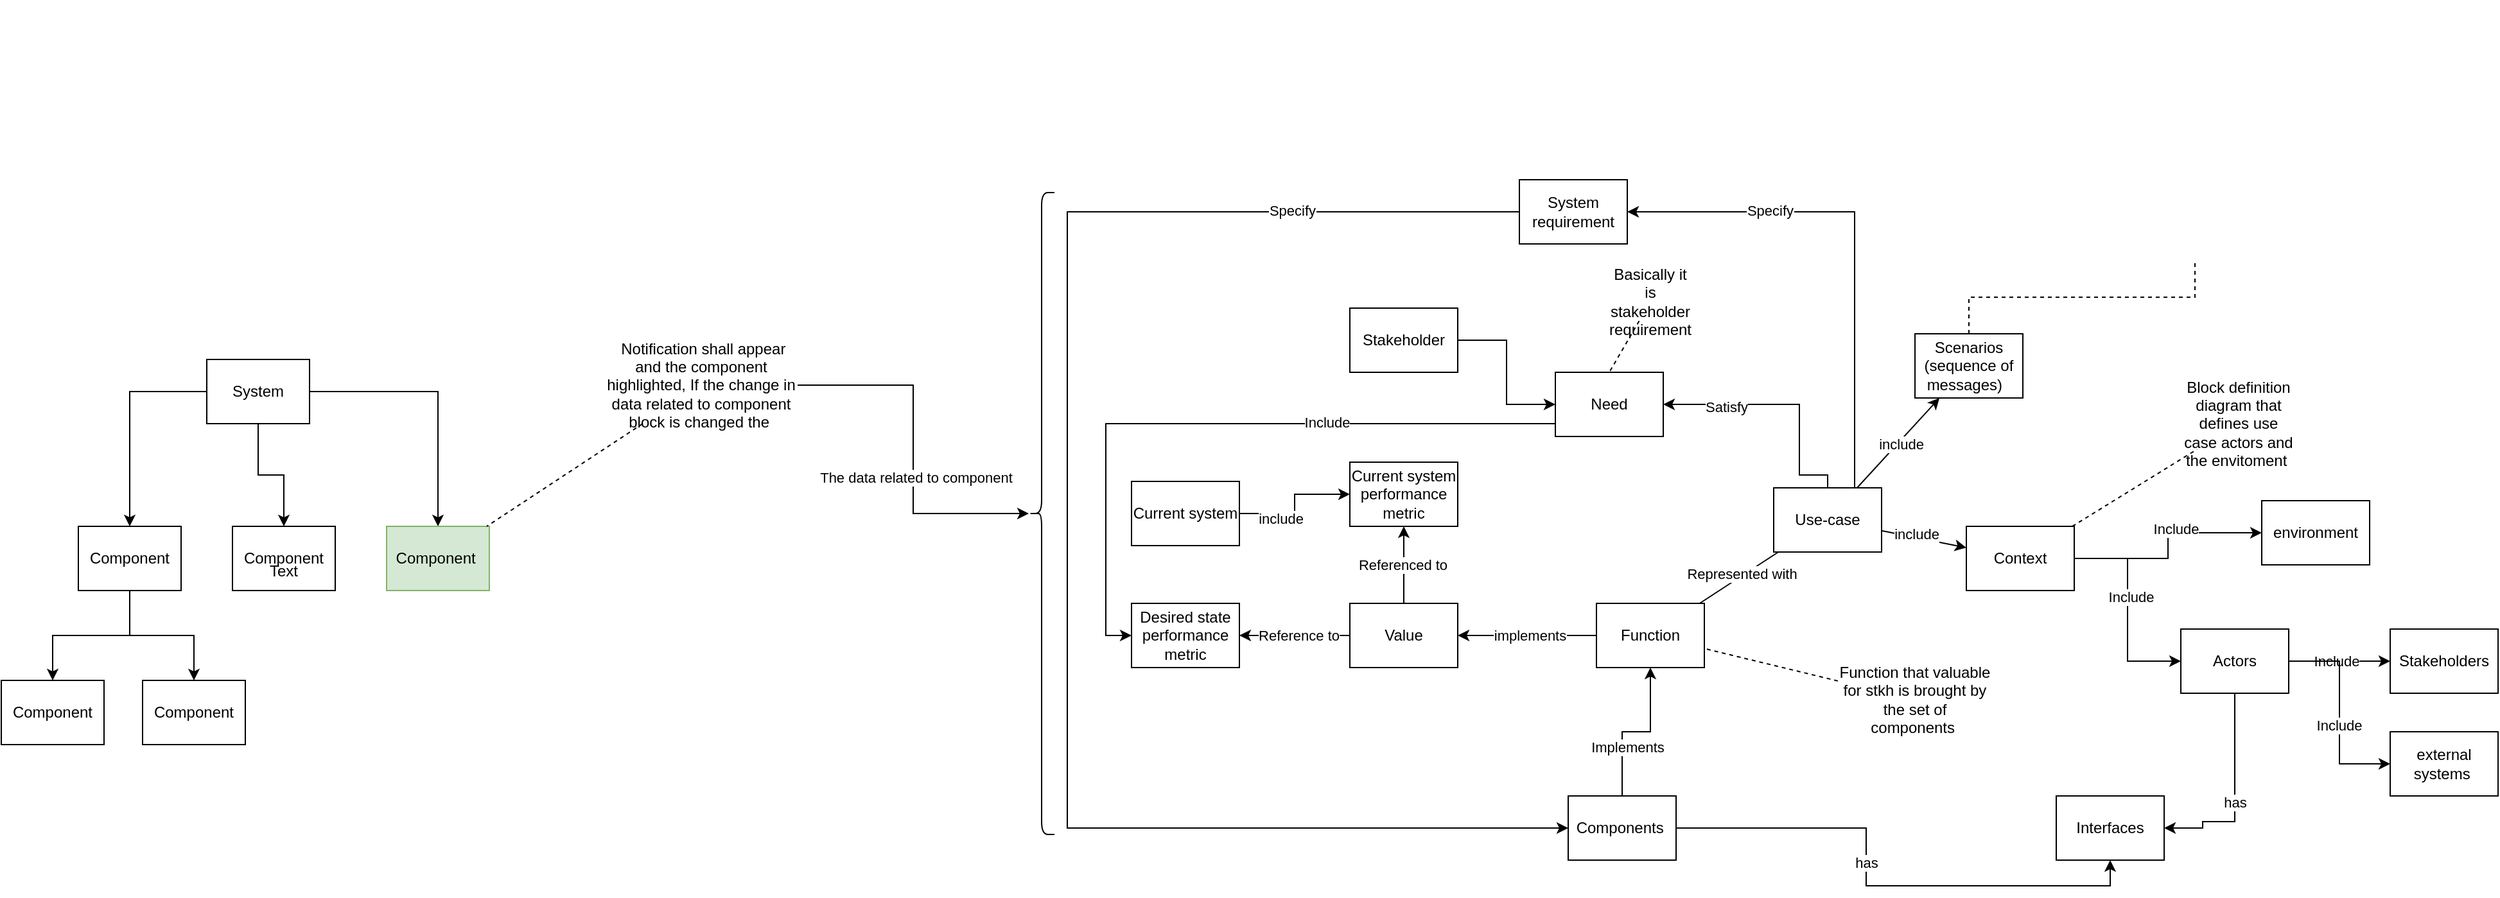 <mxfile version="24.7.7">
  <diagram name="Страница — 1" id="Klbd-RdcZkyHi-QhOAX4">
    <mxGraphModel grid="1" page="1" gridSize="10" guides="1" tooltips="1" connect="1" arrows="1" fold="1" pageScale="1" pageWidth="827" pageHeight="1169" math="0" shadow="0">
      <root>
        <mxCell id="0" />
        <mxCell id="1" parent="0" />
        <mxCell id="U6kTfNan6nYwhk2lIQms-63" style="edgeStyle=orthogonalEdgeStyle;rounded=0;orthogonalLoop=1;jettySize=auto;html=1;entryX=1;entryY=0.5;entryDx=0;entryDy=0;" edge="1" parent="1" source="U6kTfNan6nYwhk2lIQms-1" target="U6kTfNan6nYwhk2lIQms-61">
          <mxGeometry relative="1" as="geometry" />
        </mxCell>
        <mxCell id="U6kTfNan6nYwhk2lIQms-65" value="implements" style="edgeLabel;html=1;align=center;verticalAlign=middle;resizable=0;points=[];" connectable="0" vertex="1" parent="U6kTfNan6nYwhk2lIQms-63">
          <mxGeometry x="0.449" y="1" relative="1" as="geometry">
            <mxPoint x="26" y="-1" as="offset" />
          </mxGeometry>
        </mxCell>
        <mxCell id="U6kTfNan6nYwhk2lIQms-1" value="Function" style="rounded=0;whiteSpace=wrap;html=1;" vertex="1" parent="1">
          <mxGeometry x="372" y="240" width="84" height="50" as="geometry" />
        </mxCell>
        <mxCell id="U6kTfNan6nYwhk2lIQms-3" value="" style="endArrow=none;dashed=1;html=1;rounded=0;" edge="1" parent="1" source="U6kTfNan6nYwhk2lIQms-4" target="U6kTfNan6nYwhk2lIQms-1">
          <mxGeometry width="50" height="50" relative="1" as="geometry">
            <mxPoint x="540" y="310" as="sourcePoint" />
            <mxPoint x="430" y="250" as="targetPoint" />
          </mxGeometry>
        </mxCell>
        <mxCell id="U6kTfNan6nYwhk2lIQms-4" value="Function that valuable for stkh is brought by the set of components&amp;nbsp;" style="text;html=1;align=center;verticalAlign=middle;whiteSpace=wrap;rounded=0;" vertex="1" parent="1">
          <mxGeometry x="560" y="280" width="120" height="70" as="geometry" />
        </mxCell>
        <mxCell id="U6kTfNan6nYwhk2lIQms-6" value="Use-case" style="rounded=0;whiteSpace=wrap;html=1;" vertex="1" parent="1">
          <mxGeometry x="510" y="150" width="84" height="50" as="geometry" />
        </mxCell>
        <mxCell id="U6kTfNan6nYwhk2lIQms-7" value="" style="endArrow=none;html=1;rounded=0;" edge="1" parent="1" source="U6kTfNan6nYwhk2lIQms-1" target="U6kTfNan6nYwhk2lIQms-6">
          <mxGeometry width="50" height="50" relative="1" as="geometry">
            <mxPoint x="460" y="310" as="sourcePoint" />
            <mxPoint x="510" y="260" as="targetPoint" />
          </mxGeometry>
        </mxCell>
        <mxCell id="U6kTfNan6nYwhk2lIQms-46" value="Represented with" style="edgeLabel;html=1;align=center;verticalAlign=middle;resizable=0;points=[];" connectable="0" vertex="1" parent="U6kTfNan6nYwhk2lIQms-7">
          <mxGeometry x="0.099" y="2" relative="1" as="geometry">
            <mxPoint as="offset" />
          </mxGeometry>
        </mxCell>
        <mxCell id="U6kTfNan6nYwhk2lIQms-18" style="edgeStyle=orthogonalEdgeStyle;rounded=0;orthogonalLoop=1;jettySize=auto;html=1;dashed=1;endArrow=none;endFill=0;" edge="1" parent="1" source="U6kTfNan6nYwhk2lIQms-9" target="U6kTfNan6nYwhk2lIQms-17">
          <mxGeometry relative="1" as="geometry" />
        </mxCell>
        <mxCell id="U6kTfNan6nYwhk2lIQms-9" value="Scenarios (sequence of messages)&amp;nbsp;&amp;nbsp;" style="rounded=0;whiteSpace=wrap;html=1;" vertex="1" parent="1">
          <mxGeometry x="620" y="30" width="84" height="50" as="geometry" />
        </mxCell>
        <mxCell id="U6kTfNan6nYwhk2lIQms-10" value="" style="endArrow=none;html=1;rounded=0;startArrow=classic;startFill=1;" edge="1" parent="1" source="U6kTfNan6nYwhk2lIQms-9" target="U6kTfNan6nYwhk2lIQms-6">
          <mxGeometry width="50" height="50" relative="1" as="geometry">
            <mxPoint x="460" y="250" as="sourcePoint" />
            <mxPoint x="610" y="140" as="targetPoint" />
          </mxGeometry>
        </mxCell>
        <mxCell id="U6kTfNan6nYwhk2lIQms-48" value="include" style="edgeLabel;html=1;align=center;verticalAlign=middle;resizable=0;points=[];" connectable="0" vertex="1" parent="U6kTfNan6nYwhk2lIQms-10">
          <mxGeometry x="-0.006" y="2" relative="1" as="geometry">
            <mxPoint as="offset" />
          </mxGeometry>
        </mxCell>
        <mxCell id="U6kTfNan6nYwhk2lIQms-31" style="edgeStyle=orthogonalEdgeStyle;rounded=0;orthogonalLoop=1;jettySize=auto;html=1;entryX=0;entryY=0.5;entryDx=0;entryDy=0;" edge="1" parent="1" source="U6kTfNan6nYwhk2lIQms-11" target="U6kTfNan6nYwhk2lIQms-30">
          <mxGeometry relative="1" as="geometry" />
        </mxCell>
        <mxCell id="U6kTfNan6nYwhk2lIQms-32" value="Include" style="edgeLabel;html=1;align=center;verticalAlign=middle;resizable=0;points=[];" connectable="0" vertex="1" parent="U6kTfNan6nYwhk2lIQms-31">
          <mxGeometry x="0.184" y="3" relative="1" as="geometry">
            <mxPoint as="offset" />
          </mxGeometry>
        </mxCell>
        <mxCell id="U6kTfNan6nYwhk2lIQms-33" style="edgeStyle=orthogonalEdgeStyle;rounded=0;orthogonalLoop=1;jettySize=auto;html=1;entryX=0;entryY=0.5;entryDx=0;entryDy=0;" edge="1" parent="1" source="U6kTfNan6nYwhk2lIQms-11" target="U6kTfNan6nYwhk2lIQms-25">
          <mxGeometry relative="1" as="geometry" />
        </mxCell>
        <mxCell id="U6kTfNan6nYwhk2lIQms-35" value="Include" style="edgeLabel;html=1;align=center;verticalAlign=middle;resizable=0;points=[];" connectable="0" vertex="1" parent="U6kTfNan6nYwhk2lIQms-33">
          <mxGeometry x="-0.125" y="2" relative="1" as="geometry">
            <mxPoint as="offset" />
          </mxGeometry>
        </mxCell>
        <mxCell id="U6kTfNan6nYwhk2lIQms-11" value="Context" style="rounded=0;whiteSpace=wrap;html=1;" vertex="1" parent="1">
          <mxGeometry x="660" y="180" width="84" height="50" as="geometry" />
        </mxCell>
        <mxCell id="U6kTfNan6nYwhk2lIQms-12" value="" style="endArrow=classic;html=1;rounded=0;endFill=1;" edge="1" parent="1" source="U6kTfNan6nYwhk2lIQms-6" target="U6kTfNan6nYwhk2lIQms-11">
          <mxGeometry width="50" height="50" relative="1" as="geometry">
            <mxPoint x="480" y="200" as="sourcePoint" />
            <mxPoint x="530" y="150" as="targetPoint" />
          </mxGeometry>
        </mxCell>
        <mxCell id="U6kTfNan6nYwhk2lIQms-49" value="include" style="edgeLabel;html=1;align=center;verticalAlign=middle;resizable=0;points=[];" connectable="0" vertex="1" parent="U6kTfNan6nYwhk2lIQms-12">
          <mxGeometry x="-0.495" y="-1" relative="1" as="geometry">
            <mxPoint x="10" y="-2" as="offset" />
          </mxGeometry>
        </mxCell>
        <mxCell id="U6kTfNan6nYwhk2lIQms-14" value="" style="endArrow=none;html=1;rounded=0;dashed=1;" edge="1" parent="1" source="U6kTfNan6nYwhk2lIQms-11" target="U6kTfNan6nYwhk2lIQms-29">
          <mxGeometry width="50" height="50" relative="1" as="geometry">
            <mxPoint x="860" y="200" as="sourcePoint" />
            <mxPoint x="807.333" y="125" as="targetPoint" />
          </mxGeometry>
        </mxCell>
        <mxCell id="U6kTfNan6nYwhk2lIQms-17" value="" style="shape=image;verticalLabelPosition=bottom;labelBackgroundColor=default;verticalAlign=top;aspect=fixed;imageAspect=0;image=https://agilemodeling.com/wp-content/uploads/2023/04/sequenceDiagramTranscripts.jpg;" vertex="1" parent="1">
          <mxGeometry x="660" y="-230" width="356" height="203" as="geometry" />
        </mxCell>
        <mxCell id="U6kTfNan6nYwhk2lIQms-23" value="Interfaces" style="rounded=0;whiteSpace=wrap;html=1;" vertex="1" parent="1">
          <mxGeometry x="730" y="390" width="84" height="50" as="geometry" />
        </mxCell>
        <mxCell id="U6kTfNan6nYwhk2lIQms-37" value="" style="edgeStyle=orthogonalEdgeStyle;rounded=0;orthogonalLoop=1;jettySize=auto;html=1;" edge="1" parent="1" source="U6kTfNan6nYwhk2lIQms-25" target="U6kTfNan6nYwhk2lIQms-36">
          <mxGeometry relative="1" as="geometry" />
        </mxCell>
        <mxCell id="U6kTfNan6nYwhk2lIQms-41" value="Include" style="edgeLabel;html=1;align=center;verticalAlign=middle;resizable=0;points=[];" connectable="0" vertex="1" parent="U6kTfNan6nYwhk2lIQms-37">
          <mxGeometry x="-0.068" relative="1" as="geometry">
            <mxPoint as="offset" />
          </mxGeometry>
        </mxCell>
        <mxCell id="U6kTfNan6nYwhk2lIQms-44" style="edgeStyle=orthogonalEdgeStyle;rounded=0;orthogonalLoop=1;jettySize=auto;html=1;entryX=0;entryY=0.5;entryDx=0;entryDy=0;" edge="1" parent="1" source="U6kTfNan6nYwhk2lIQms-25" target="U6kTfNan6nYwhk2lIQms-42">
          <mxGeometry relative="1" as="geometry" />
        </mxCell>
        <mxCell id="U6kTfNan6nYwhk2lIQms-45" value="Include" style="edgeLabel;html=1;align=center;verticalAlign=middle;resizable=0;points=[];" connectable="0" vertex="1" parent="U6kTfNan6nYwhk2lIQms-44">
          <mxGeometry x="0.124" y="-1" relative="1" as="geometry">
            <mxPoint as="offset" />
          </mxGeometry>
        </mxCell>
        <mxCell id="U6kTfNan6nYwhk2lIQms-25" value="Actors" style="rounded=0;whiteSpace=wrap;html=1;" vertex="1" parent="1">
          <mxGeometry x="827" y="260" width="84" height="50" as="geometry" />
        </mxCell>
        <mxCell id="U6kTfNan6nYwhk2lIQms-29" value="Block definition diagram that defines use case actors and the envitoment&amp;nbsp;" style="text;html=1;align=center;verticalAlign=middle;whiteSpace=wrap;rounded=0;" vertex="1" parent="1">
          <mxGeometry x="827" y="80" width="90" height="40" as="geometry" />
        </mxCell>
        <mxCell id="U6kTfNan6nYwhk2lIQms-30" value="environment" style="rounded=0;whiteSpace=wrap;html=1;" vertex="1" parent="1">
          <mxGeometry x="890" y="160" width="84" height="50" as="geometry" />
        </mxCell>
        <mxCell id="U6kTfNan6nYwhk2lIQms-36" value="Stakeholders" style="rounded=0;whiteSpace=wrap;html=1;" vertex="1" parent="1">
          <mxGeometry x="990" y="260" width="84" height="50" as="geometry" />
        </mxCell>
        <mxCell id="PsyuEB9qTbTy4vILeYlM-6" style="edgeStyle=orthogonalEdgeStyle;rounded=0;orthogonalLoop=1;jettySize=auto;html=1;entryX=1;entryY=0.5;entryDx=0;entryDy=0;exitX=0.5;exitY=1;exitDx=0;exitDy=0;" edge="1" parent="1" source="U6kTfNan6nYwhk2lIQms-25" target="U6kTfNan6nYwhk2lIQms-23">
          <mxGeometry relative="1" as="geometry">
            <Array as="points">
              <mxPoint x="869" y="410" />
              <mxPoint x="844" y="410" />
            </Array>
          </mxGeometry>
        </mxCell>
        <mxCell id="PsyuEB9qTbTy4vILeYlM-7" value="has" style="edgeLabel;html=1;align=center;verticalAlign=middle;resizable=0;points=[];" connectable="0" vertex="1" parent="PsyuEB9qTbTy4vILeYlM-6">
          <mxGeometry x="0.056" relative="1" as="geometry">
            <mxPoint as="offset" />
          </mxGeometry>
        </mxCell>
        <mxCell id="U6kTfNan6nYwhk2lIQms-42" value="external systems&amp;nbsp;" style="rounded=0;whiteSpace=wrap;html=1;" vertex="1" parent="1">
          <mxGeometry x="990" y="340" width="84" height="50" as="geometry" />
        </mxCell>
        <mxCell id="U6kTfNan6nYwhk2lIQms-57" style="edgeStyle=orthogonalEdgeStyle;rounded=0;orthogonalLoop=1;jettySize=auto;html=1;entryX=0;entryY=0.5;entryDx=0;entryDy=0;" edge="1" parent="1" source="U6kTfNan6nYwhk2lIQms-52" target="U6kTfNan6nYwhk2lIQms-53">
          <mxGeometry relative="1" as="geometry" />
        </mxCell>
        <mxCell id="U6kTfNan6nYwhk2lIQms-52" value="Stakeholder" style="rounded=0;whiteSpace=wrap;html=1;" vertex="1" parent="1">
          <mxGeometry x="180" y="10" width="84" height="50" as="geometry" />
        </mxCell>
        <mxCell id="U6kTfNan6nYwhk2lIQms-54" style="edgeStyle=orthogonalEdgeStyle;rounded=0;orthogonalLoop=1;jettySize=auto;html=1;entryX=0.5;entryY=0;entryDx=0;entryDy=0;startArrow=classic;startFill=1;endArrow=none;endFill=0;" edge="1" parent="1" source="U6kTfNan6nYwhk2lIQms-53" target="U6kTfNan6nYwhk2lIQms-6">
          <mxGeometry relative="1" as="geometry">
            <Array as="points">
              <mxPoint x="530" y="85" />
              <mxPoint x="530" y="140" />
            </Array>
          </mxGeometry>
        </mxCell>
        <mxCell id="U6kTfNan6nYwhk2lIQms-55" value="Satisfy" style="edgeLabel;html=1;align=center;verticalAlign=middle;resizable=0;points=[];" connectable="0" vertex="1" parent="U6kTfNan6nYwhk2lIQms-54">
          <mxGeometry x="-0.49" y="-2" relative="1" as="geometry">
            <mxPoint as="offset" />
          </mxGeometry>
        </mxCell>
        <mxCell id="U6kTfNan6nYwhk2lIQms-85" style="edgeStyle=orthogonalEdgeStyle;rounded=0;orthogonalLoop=1;jettySize=auto;html=1;entryX=0;entryY=0.5;entryDx=0;entryDy=0;" edge="1" parent="1" source="U6kTfNan6nYwhk2lIQms-53" target="U6kTfNan6nYwhk2lIQms-71">
          <mxGeometry relative="1" as="geometry">
            <Array as="points">
              <mxPoint x="-10" y="100" />
              <mxPoint x="-10" y="265" />
            </Array>
          </mxGeometry>
        </mxCell>
        <mxCell id="U6kTfNan6nYwhk2lIQms-86" value="Include" style="edgeLabel;html=1;align=center;verticalAlign=middle;resizable=0;points=[];" connectable="0" vertex="1" parent="U6kTfNan6nYwhk2lIQms-85">
          <mxGeometry x="-0.335" y="-1" relative="1" as="geometry">
            <mxPoint as="offset" />
          </mxGeometry>
        </mxCell>
        <mxCell id="U6kTfNan6nYwhk2lIQms-90" style="edgeStyle=orthogonalEdgeStyle;rounded=0;orthogonalLoop=1;jettySize=auto;html=1;entryX=1;entryY=0.5;entryDx=0;entryDy=0;exitX=0.75;exitY=0;exitDx=0;exitDy=0;" edge="1" parent="1" source="U6kTfNan6nYwhk2lIQms-6" target="U6kTfNan6nYwhk2lIQms-72">
          <mxGeometry relative="1" as="geometry">
            <Array as="points">
              <mxPoint x="573" y="-65" />
            </Array>
          </mxGeometry>
        </mxCell>
        <mxCell id="U6kTfNan6nYwhk2lIQms-91" value="Specify" style="edgeLabel;html=1;align=center;verticalAlign=middle;resizable=0;points=[];" connectable="0" vertex="1" parent="U6kTfNan6nYwhk2lIQms-90">
          <mxGeometry x="0.437" y="-1" relative="1" as="geometry">
            <mxPoint as="offset" />
          </mxGeometry>
        </mxCell>
        <mxCell id="U6kTfNan6nYwhk2lIQms-53" value="Need" style="rounded=0;whiteSpace=wrap;html=1;" vertex="1" parent="1">
          <mxGeometry x="340" y="60" width="84" height="50" as="geometry" />
        </mxCell>
        <mxCell id="U6kTfNan6nYwhk2lIQms-58" style="rounded=0;orthogonalLoop=1;jettySize=auto;html=1;entryX=0.5;entryY=0;entryDx=0;entryDy=0;dashed=1;endArrow=none;endFill=0;" edge="1" parent="1" source="U6kTfNan6nYwhk2lIQms-56" target="U6kTfNan6nYwhk2lIQms-53">
          <mxGeometry relative="1" as="geometry" />
        </mxCell>
        <mxCell id="U6kTfNan6nYwhk2lIQms-56" value="Basically it is stakeholder requirement" style="text;html=1;align=center;verticalAlign=middle;whiteSpace=wrap;rounded=0;" vertex="1" parent="1">
          <mxGeometry x="384" y="-10" width="60" height="30" as="geometry" />
        </mxCell>
        <mxCell id="U6kTfNan6nYwhk2lIQms-66" style="edgeStyle=orthogonalEdgeStyle;rounded=0;orthogonalLoop=1;jettySize=auto;html=1;entryX=0.5;entryY=1;entryDx=0;entryDy=0;" edge="1" parent="1" source="U6kTfNan6nYwhk2lIQms-61" target="U6kTfNan6nYwhk2lIQms-69">
          <mxGeometry relative="1" as="geometry">
            <mxPoint x="222" y="180" as="targetPoint" />
          </mxGeometry>
        </mxCell>
        <mxCell id="U6kTfNan6nYwhk2lIQms-67" value="Referenced to" style="edgeLabel;html=1;align=center;verticalAlign=middle;resizable=0;points=[];" connectable="0" vertex="1" parent="U6kTfNan6nYwhk2lIQms-66">
          <mxGeometry x="0.023" y="1" relative="1" as="geometry">
            <mxPoint as="offset" />
          </mxGeometry>
        </mxCell>
        <mxCell id="U6kTfNan6nYwhk2lIQms-61" value="Value" style="rounded=0;whiteSpace=wrap;html=1;" vertex="1" parent="1">
          <mxGeometry x="180" y="240" width="84" height="50" as="geometry" />
        </mxCell>
        <mxCell id="U6kTfNan6nYwhk2lIQms-69" value="Current system performance metric" style="rounded=0;whiteSpace=wrap;html=1;" vertex="1" parent="1">
          <mxGeometry x="180" y="130" width="84" height="50" as="geometry" />
        </mxCell>
        <mxCell id="U6kTfNan6nYwhk2lIQms-81" style="edgeStyle=orthogonalEdgeStyle;rounded=0;orthogonalLoop=1;jettySize=auto;html=1;entryX=0;entryY=0.5;entryDx=0;entryDy=0;startArrow=classic;startFill=1;endArrow=none;endFill=0;" edge="1" parent="1" source="U6kTfNan6nYwhk2lIQms-71" target="U6kTfNan6nYwhk2lIQms-61">
          <mxGeometry relative="1" as="geometry" />
        </mxCell>
        <mxCell id="U6kTfNan6nYwhk2lIQms-84" value="Reference to" style="edgeLabel;html=1;align=center;verticalAlign=middle;resizable=0;points=[];" connectable="0" vertex="1" parent="U6kTfNan6nYwhk2lIQms-81">
          <mxGeometry x="-0.49" relative="1" as="geometry">
            <mxPoint x="24" as="offset" />
          </mxGeometry>
        </mxCell>
        <mxCell id="U6kTfNan6nYwhk2lIQms-71" value="Desired state performance metric" style="rounded=0;whiteSpace=wrap;html=1;" vertex="1" parent="1">
          <mxGeometry x="10" y="240" width="84" height="50" as="geometry" />
        </mxCell>
        <mxCell id="U6kTfNan6nYwhk2lIQms-92" style="edgeStyle=orthogonalEdgeStyle;rounded=0;orthogonalLoop=1;jettySize=auto;html=1;entryX=0;entryY=0.5;entryDx=0;entryDy=0;" edge="1" parent="1" source="U6kTfNan6nYwhk2lIQms-72" target="U6kTfNan6nYwhk2lIQms-79">
          <mxGeometry relative="1" as="geometry">
            <Array as="points">
              <mxPoint x="-40" y="-65" />
              <mxPoint x="-40" y="415" />
            </Array>
          </mxGeometry>
        </mxCell>
        <mxCell id="U6kTfNan6nYwhk2lIQms-97" value="Specify" style="edgeLabel;html=1;align=center;verticalAlign=middle;resizable=0;points=[];" connectable="0" vertex="1" parent="U6kTfNan6nYwhk2lIQms-92">
          <mxGeometry x="-0.71" y="-1" relative="1" as="geometry">
            <mxPoint as="offset" />
          </mxGeometry>
        </mxCell>
        <mxCell id="U6kTfNan6nYwhk2lIQms-72" value="System requirement" style="rounded=0;whiteSpace=wrap;html=1;" vertex="1" parent="1">
          <mxGeometry x="312" y="-90" width="84" height="50" as="geometry" />
        </mxCell>
        <mxCell id="U6kTfNan6nYwhk2lIQms-93" style="edgeStyle=orthogonalEdgeStyle;rounded=0;orthogonalLoop=1;jettySize=auto;html=1;entryX=0.5;entryY=1;entryDx=0;entryDy=0;" edge="1" parent="1" source="U6kTfNan6nYwhk2lIQms-79" target="U6kTfNan6nYwhk2lIQms-1">
          <mxGeometry relative="1" as="geometry" />
        </mxCell>
        <mxCell id="U6kTfNan6nYwhk2lIQms-94" value="Implements" style="edgeLabel;html=1;align=center;verticalAlign=middle;resizable=0;points=[];" connectable="0" vertex="1" parent="U6kTfNan6nYwhk2lIQms-93">
          <mxGeometry x="-0.371" y="-4" relative="1" as="geometry">
            <mxPoint as="offset" />
          </mxGeometry>
        </mxCell>
        <mxCell id="U6kTfNan6nYwhk2lIQms-95" style="edgeStyle=orthogonalEdgeStyle;rounded=0;orthogonalLoop=1;jettySize=auto;html=1;entryX=0.5;entryY=1;entryDx=0;entryDy=0;" edge="1" parent="1" source="U6kTfNan6nYwhk2lIQms-79" target="U6kTfNan6nYwhk2lIQms-23">
          <mxGeometry relative="1" as="geometry" />
        </mxCell>
        <mxCell id="U6kTfNan6nYwhk2lIQms-96" value="has" style="edgeLabel;html=1;align=center;verticalAlign=middle;resizable=0;points=[];" connectable="0" vertex="1" parent="U6kTfNan6nYwhk2lIQms-95">
          <mxGeometry x="-0.132" relative="1" as="geometry">
            <mxPoint as="offset" />
          </mxGeometry>
        </mxCell>
        <mxCell id="U6kTfNan6nYwhk2lIQms-79" value="Components&amp;nbsp;" style="rounded=0;whiteSpace=wrap;html=1;" vertex="1" parent="1">
          <mxGeometry x="350" y="390" width="84" height="50" as="geometry" />
        </mxCell>
        <mxCell id="U6kTfNan6nYwhk2lIQms-108" style="edgeStyle=orthogonalEdgeStyle;rounded=0;orthogonalLoop=1;jettySize=auto;html=1;entryX=0.5;entryY=0;entryDx=0;entryDy=0;" edge="1" parent="1" source="U6kTfNan6nYwhk2lIQms-98" target="U6kTfNan6nYwhk2lIQms-100">
          <mxGeometry relative="1" as="geometry" />
        </mxCell>
        <mxCell id="U6kTfNan6nYwhk2lIQms-109" style="edgeStyle=orthogonalEdgeStyle;rounded=0;orthogonalLoop=1;jettySize=auto;html=1;entryX=0.5;entryY=0;entryDx=0;entryDy=0;" edge="1" parent="1" source="U6kTfNan6nYwhk2lIQms-98" target="U6kTfNan6nYwhk2lIQms-102">
          <mxGeometry relative="1" as="geometry" />
        </mxCell>
        <mxCell id="U6kTfNan6nYwhk2lIQms-110" style="edgeStyle=orthogonalEdgeStyle;rounded=0;orthogonalLoop=1;jettySize=auto;html=1;entryX=0.5;entryY=0;entryDx=0;entryDy=0;" edge="1" parent="1" source="U6kTfNan6nYwhk2lIQms-98" target="U6kTfNan6nYwhk2lIQms-103">
          <mxGeometry relative="1" as="geometry" />
        </mxCell>
        <mxCell id="U6kTfNan6nYwhk2lIQms-98" value="System" style="rounded=0;whiteSpace=wrap;html=1;" vertex="1" parent="1">
          <mxGeometry x="-710" y="50" width="80" height="50" as="geometry" />
        </mxCell>
        <mxCell id="U6kTfNan6nYwhk2lIQms-111" style="edgeStyle=orthogonalEdgeStyle;rounded=0;orthogonalLoop=1;jettySize=auto;html=1;entryX=0.5;entryY=0;entryDx=0;entryDy=0;" edge="1" parent="1" source="U6kTfNan6nYwhk2lIQms-100" target="U6kTfNan6nYwhk2lIQms-104">
          <mxGeometry relative="1" as="geometry" />
        </mxCell>
        <mxCell id="U6kTfNan6nYwhk2lIQms-112" style="edgeStyle=orthogonalEdgeStyle;rounded=0;orthogonalLoop=1;jettySize=auto;html=1;entryX=0.5;entryY=0;entryDx=0;entryDy=0;" edge="1" parent="1" source="U6kTfNan6nYwhk2lIQms-100" target="U6kTfNan6nYwhk2lIQms-105">
          <mxGeometry relative="1" as="geometry" />
        </mxCell>
        <mxCell id="U6kTfNan6nYwhk2lIQms-100" value="Component" style="rounded=0;whiteSpace=wrap;html=1;" vertex="1" parent="1">
          <mxGeometry x="-810" y="180" width="80" height="50" as="geometry" />
        </mxCell>
        <mxCell id="U6kTfNan6nYwhk2lIQms-102" value="Component" style="rounded=0;whiteSpace=wrap;html=1;" vertex="1" parent="1">
          <mxGeometry x="-690" y="180" width="80" height="50" as="geometry" />
        </mxCell>
        <mxCell id="U6kTfNan6nYwhk2lIQms-103" value="Component&lt;span style=&quot;background-color: initial;&quot;&gt;&amp;nbsp;&lt;/span&gt;" style="rounded=0;whiteSpace=wrap;html=1;fillColor=#d5e8d4;strokeColor=#82b366;" vertex="1" parent="1">
          <mxGeometry x="-570" y="180" width="80" height="50" as="geometry" />
        </mxCell>
        <mxCell id="U6kTfNan6nYwhk2lIQms-104" value="Component" style="rounded=0;whiteSpace=wrap;html=1;" vertex="1" parent="1">
          <mxGeometry x="-870" y="300" width="80" height="50" as="geometry" />
        </mxCell>
        <mxCell id="U6kTfNan6nYwhk2lIQms-105" value="Component" style="rounded=0;whiteSpace=wrap;html=1;" vertex="1" parent="1">
          <mxGeometry x="-760" y="300" width="80" height="50" as="geometry" />
        </mxCell>
        <mxCell id="U6kTfNan6nYwhk2lIQms-114" value="Text" style="text;html=1;align=center;verticalAlign=middle;whiteSpace=wrap;rounded=0;" vertex="1" parent="1">
          <mxGeometry x="-680" y="200" width="60" height="30" as="geometry" />
        </mxCell>
        <mxCell id="U6kTfNan6nYwhk2lIQms-116" style="rounded=0;orthogonalLoop=1;jettySize=auto;html=1;dashed=1;endArrow=none;endFill=0;" edge="1" parent="1" source="U6kTfNan6nYwhk2lIQms-115" target="U6kTfNan6nYwhk2lIQms-103">
          <mxGeometry relative="1" as="geometry" />
        </mxCell>
        <mxCell id="U6kTfNan6nYwhk2lIQms-115" value="&amp;nbsp;Notification shall appear and the component highlighted, If the change in data related to component block is changed the&amp;nbsp;" style="text;html=1;align=center;verticalAlign=middle;whiteSpace=wrap;rounded=0;" vertex="1" parent="1">
          <mxGeometry x="-400" y="40" width="150" height="60" as="geometry" />
        </mxCell>
        <mxCell id="U6kTfNan6nYwhk2lIQms-118" style="edgeStyle=orthogonalEdgeStyle;rounded=0;orthogonalLoop=1;jettySize=auto;html=1;" edge="1" parent="1" source="U6kTfNan6nYwhk2lIQms-115" target="lXJkdTE_mRJ32OeAQOil-3">
          <mxGeometry relative="1" as="geometry">
            <mxPoint x="-70.0" y="165" as="targetPoint" />
          </mxGeometry>
        </mxCell>
        <mxCell id="U6kTfNan6nYwhk2lIQms-119" value="The data related to component" style="edgeLabel;html=1;align=center;verticalAlign=middle;resizable=0;points=[];" connectable="0" vertex="1" parent="U6kTfNan6nYwhk2lIQms-118">
          <mxGeometry x="0.154" y="2" relative="1" as="geometry">
            <mxPoint as="offset" />
          </mxGeometry>
        </mxCell>
        <mxCell id="lXJkdTE_mRJ32OeAQOil-3" value="" style="shape=curlyBracket;whiteSpace=wrap;html=1;rounded=1;labelPosition=left;verticalLabelPosition=middle;align=right;verticalAlign=middle;" vertex="1" parent="1">
          <mxGeometry x="-70" y="-80" width="20" height="500" as="geometry" />
        </mxCell>
        <mxCell id="PsyuEB9qTbTy4vILeYlM-3" style="edgeStyle=orthogonalEdgeStyle;rounded=0;orthogonalLoop=1;jettySize=auto;html=1;entryX=0;entryY=0.5;entryDx=0;entryDy=0;" edge="1" parent="1" source="PsyuEB9qTbTy4vILeYlM-1" target="U6kTfNan6nYwhk2lIQms-69">
          <mxGeometry relative="1" as="geometry" />
        </mxCell>
        <mxCell id="PsyuEB9qTbTy4vILeYlM-4" value="include" style="edgeLabel;html=1;align=center;verticalAlign=middle;resizable=0;points=[];" connectable="0" vertex="1" parent="PsyuEB9qTbTy4vILeYlM-3">
          <mxGeometry x="-0.37" y="-4" relative="1" as="geometry">
            <mxPoint as="offset" />
          </mxGeometry>
        </mxCell>
        <mxCell id="PsyuEB9qTbTy4vILeYlM-1" value="Current system" style="rounded=0;whiteSpace=wrap;html=1;" vertex="1" parent="1">
          <mxGeometry x="10" y="145" width="84" height="50" as="geometry" />
        </mxCell>
      </root>
    </mxGraphModel>
  </diagram>
</mxfile>
